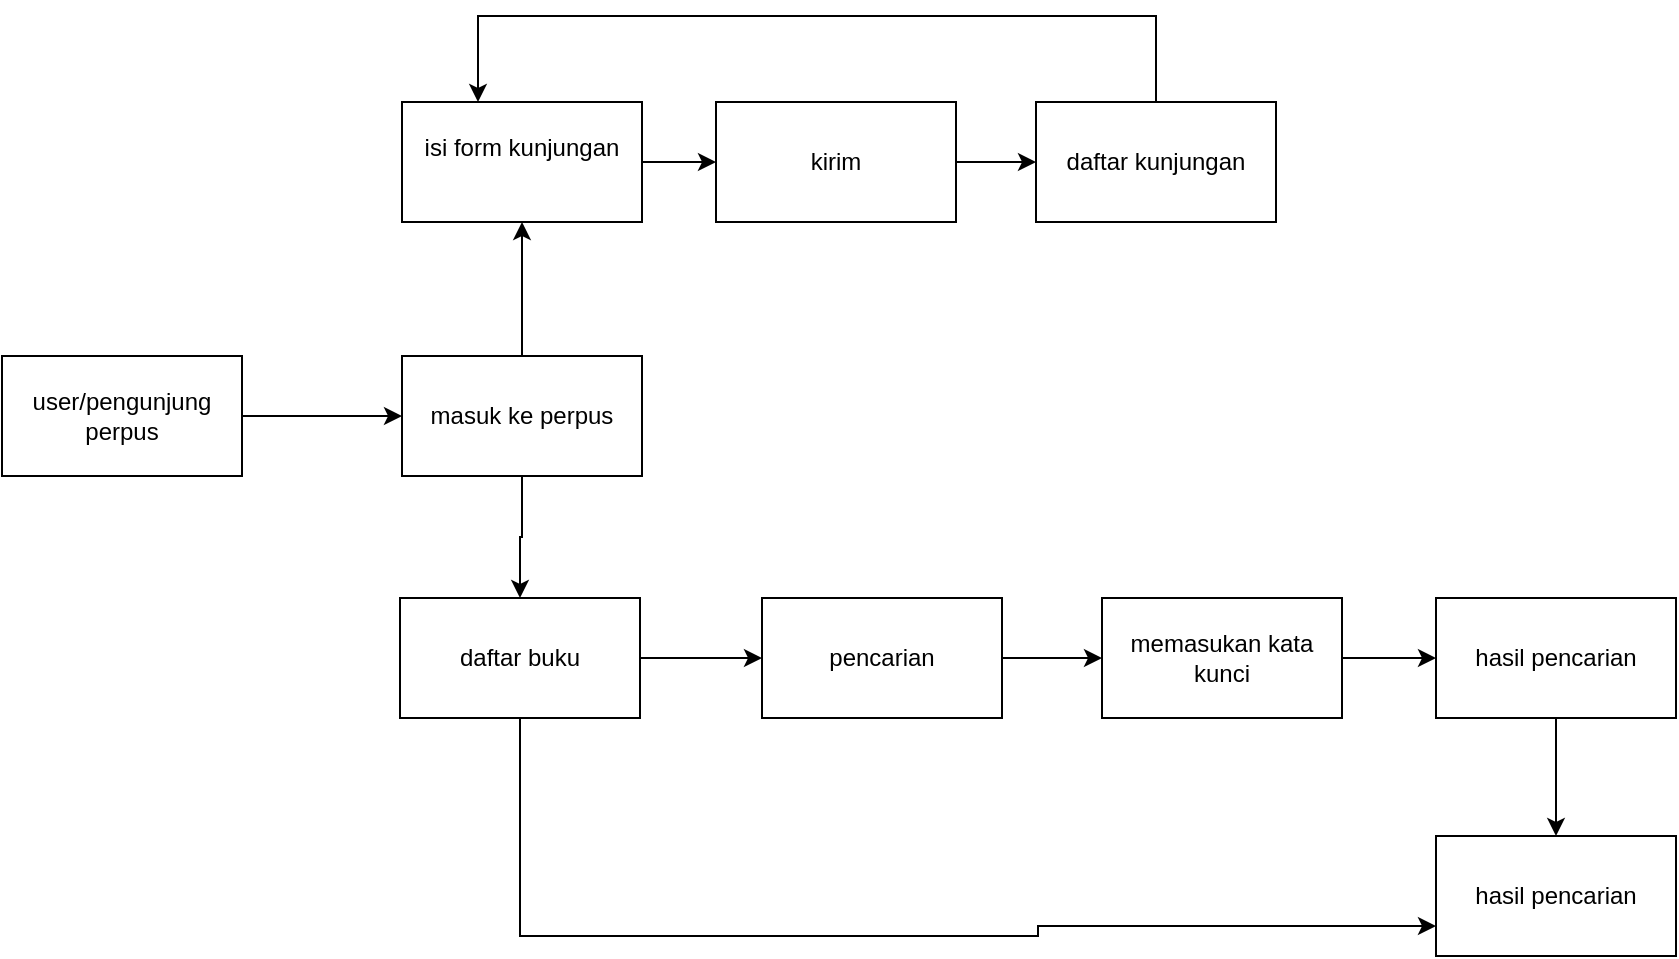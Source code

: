 <mxfile version="23.0.0" type="device">
  <diagram name="Page-1" id="dW2hmxV94pmqQ4V380Ie">
    <mxGraphModel dx="1927" dy="635" grid="1" gridSize="10" guides="1" tooltips="1" connect="1" arrows="1" fold="1" page="1" pageScale="1" pageWidth="827" pageHeight="1169" math="0" shadow="0">
      <root>
        <mxCell id="0" />
        <mxCell id="1" parent="0" />
        <mxCell id="jlmrmuBbbdo2PDpg7MLl-4" value="" style="edgeStyle=orthogonalEdgeStyle;rounded=0;orthogonalLoop=1;jettySize=auto;html=1;" edge="1" parent="1" source="jlmrmuBbbdo2PDpg7MLl-1" target="jlmrmuBbbdo2PDpg7MLl-3">
          <mxGeometry relative="1" as="geometry" />
        </mxCell>
        <mxCell id="jlmrmuBbbdo2PDpg7MLl-1" value="user/pengunjung perpus" style="rounded=0;whiteSpace=wrap;html=1;" vertex="1" parent="1">
          <mxGeometry x="-27" y="230" width="120" height="60" as="geometry" />
        </mxCell>
        <mxCell id="jlmrmuBbbdo2PDpg7MLl-9" style="edgeStyle=orthogonalEdgeStyle;rounded=0;orthogonalLoop=1;jettySize=auto;html=1;entryX=0.5;entryY=0;entryDx=0;entryDy=0;" edge="1" parent="1" source="jlmrmuBbbdo2PDpg7MLl-3" target="jlmrmuBbbdo2PDpg7MLl-6">
          <mxGeometry relative="1" as="geometry" />
        </mxCell>
        <mxCell id="jlmrmuBbbdo2PDpg7MLl-10" style="edgeStyle=orthogonalEdgeStyle;rounded=0;orthogonalLoop=1;jettySize=auto;html=1;entryX=0.5;entryY=1;entryDx=0;entryDy=0;" edge="1" parent="1" source="jlmrmuBbbdo2PDpg7MLl-3" target="jlmrmuBbbdo2PDpg7MLl-5">
          <mxGeometry relative="1" as="geometry" />
        </mxCell>
        <mxCell id="jlmrmuBbbdo2PDpg7MLl-3" value="masuk ke perpus&lt;br&gt;" style="rounded=0;whiteSpace=wrap;html=1;" vertex="1" parent="1">
          <mxGeometry x="173" y="230" width="120" height="60" as="geometry" />
        </mxCell>
        <mxCell id="jlmrmuBbbdo2PDpg7MLl-16" style="edgeStyle=orthogonalEdgeStyle;rounded=0;orthogonalLoop=1;jettySize=auto;html=1;entryX=0;entryY=0.5;entryDx=0;entryDy=0;" edge="1" parent="1" source="jlmrmuBbbdo2PDpg7MLl-5" target="jlmrmuBbbdo2PDpg7MLl-14">
          <mxGeometry relative="1" as="geometry" />
        </mxCell>
        <mxCell id="jlmrmuBbbdo2PDpg7MLl-5" value="isi form kunjungan&lt;br&gt;&lt;br&gt;" style="rounded=0;whiteSpace=wrap;html=1;" vertex="1" parent="1">
          <mxGeometry x="173" y="103" width="120" height="60" as="geometry" />
        </mxCell>
        <mxCell id="jlmrmuBbbdo2PDpg7MLl-20" style="edgeStyle=orthogonalEdgeStyle;rounded=0;orthogonalLoop=1;jettySize=auto;html=1;" edge="1" parent="1" source="jlmrmuBbbdo2PDpg7MLl-6" target="jlmrmuBbbdo2PDpg7MLl-11">
          <mxGeometry relative="1" as="geometry" />
        </mxCell>
        <mxCell id="jlmrmuBbbdo2PDpg7MLl-25" style="edgeStyle=orthogonalEdgeStyle;rounded=0;orthogonalLoop=1;jettySize=auto;html=1;entryX=0;entryY=0.75;entryDx=0;entryDy=0;" edge="1" parent="1" source="jlmrmuBbbdo2PDpg7MLl-6" target="jlmrmuBbbdo2PDpg7MLl-23">
          <mxGeometry relative="1" as="geometry">
            <mxPoint x="670" y="500" as="targetPoint" />
            <Array as="points">
              <mxPoint x="232" y="520" />
              <mxPoint x="491" y="520" />
              <mxPoint x="491" y="515" />
            </Array>
          </mxGeometry>
        </mxCell>
        <mxCell id="jlmrmuBbbdo2PDpg7MLl-6" value="daftar buku&lt;br&gt;" style="rounded=0;whiteSpace=wrap;html=1;" vertex="1" parent="1">
          <mxGeometry x="172" y="351" width="120" height="60" as="geometry" />
        </mxCell>
        <mxCell id="jlmrmuBbbdo2PDpg7MLl-21" style="edgeStyle=orthogonalEdgeStyle;rounded=0;orthogonalLoop=1;jettySize=auto;html=1;" edge="1" parent="1" source="jlmrmuBbbdo2PDpg7MLl-11" target="jlmrmuBbbdo2PDpg7MLl-12">
          <mxGeometry relative="1" as="geometry" />
        </mxCell>
        <mxCell id="jlmrmuBbbdo2PDpg7MLl-11" value="pencarian&lt;br&gt;" style="rounded=0;whiteSpace=wrap;html=1;" vertex="1" parent="1">
          <mxGeometry x="353" y="351" width="120" height="60" as="geometry" />
        </mxCell>
        <mxCell id="jlmrmuBbbdo2PDpg7MLl-22" style="edgeStyle=orthogonalEdgeStyle;rounded=0;orthogonalLoop=1;jettySize=auto;html=1;entryX=0;entryY=0.5;entryDx=0;entryDy=0;" edge="1" parent="1" source="jlmrmuBbbdo2PDpg7MLl-12" target="jlmrmuBbbdo2PDpg7MLl-13">
          <mxGeometry relative="1" as="geometry" />
        </mxCell>
        <mxCell id="jlmrmuBbbdo2PDpg7MLl-12" value="memasukan kata kunci&lt;br&gt;" style="rounded=0;whiteSpace=wrap;html=1;" vertex="1" parent="1">
          <mxGeometry x="523" y="351" width="120" height="60" as="geometry" />
        </mxCell>
        <mxCell id="jlmrmuBbbdo2PDpg7MLl-24" style="edgeStyle=orthogonalEdgeStyle;rounded=0;orthogonalLoop=1;jettySize=auto;html=1;entryX=0.5;entryY=0;entryDx=0;entryDy=0;" edge="1" parent="1" source="jlmrmuBbbdo2PDpg7MLl-13" target="jlmrmuBbbdo2PDpg7MLl-23">
          <mxGeometry relative="1" as="geometry" />
        </mxCell>
        <mxCell id="jlmrmuBbbdo2PDpg7MLl-13" value="hasil pencarian&lt;br&gt;" style="rounded=0;whiteSpace=wrap;html=1;" vertex="1" parent="1">
          <mxGeometry x="690" y="351" width="120" height="60" as="geometry" />
        </mxCell>
        <mxCell id="jlmrmuBbbdo2PDpg7MLl-17" style="edgeStyle=orthogonalEdgeStyle;rounded=0;orthogonalLoop=1;jettySize=auto;html=1;entryX=0;entryY=0.5;entryDx=0;entryDy=0;" edge="1" parent="1" source="jlmrmuBbbdo2PDpg7MLl-14" target="jlmrmuBbbdo2PDpg7MLl-15">
          <mxGeometry relative="1" as="geometry" />
        </mxCell>
        <mxCell id="jlmrmuBbbdo2PDpg7MLl-14" value="kirim" style="rounded=0;whiteSpace=wrap;html=1;" vertex="1" parent="1">
          <mxGeometry x="330" y="103" width="120" height="60" as="geometry" />
        </mxCell>
        <mxCell id="jlmrmuBbbdo2PDpg7MLl-19" style="edgeStyle=orthogonalEdgeStyle;rounded=0;orthogonalLoop=1;jettySize=auto;html=1;" edge="1" parent="1" source="jlmrmuBbbdo2PDpg7MLl-15" target="jlmrmuBbbdo2PDpg7MLl-5">
          <mxGeometry relative="1" as="geometry">
            <mxPoint x="211.026" y="80" as="targetPoint" />
            <Array as="points">
              <mxPoint x="550" y="60" />
              <mxPoint x="211" y="60" />
            </Array>
          </mxGeometry>
        </mxCell>
        <mxCell id="jlmrmuBbbdo2PDpg7MLl-15" value="daftar kunjungan&lt;br&gt;" style="rounded=0;whiteSpace=wrap;html=1;" vertex="1" parent="1">
          <mxGeometry x="490" y="103" width="120" height="60" as="geometry" />
        </mxCell>
        <mxCell id="jlmrmuBbbdo2PDpg7MLl-23" value="hasil pencarian&lt;br&gt;" style="rounded=0;whiteSpace=wrap;html=1;" vertex="1" parent="1">
          <mxGeometry x="690" y="470" width="120" height="60" as="geometry" />
        </mxCell>
      </root>
    </mxGraphModel>
  </diagram>
</mxfile>
